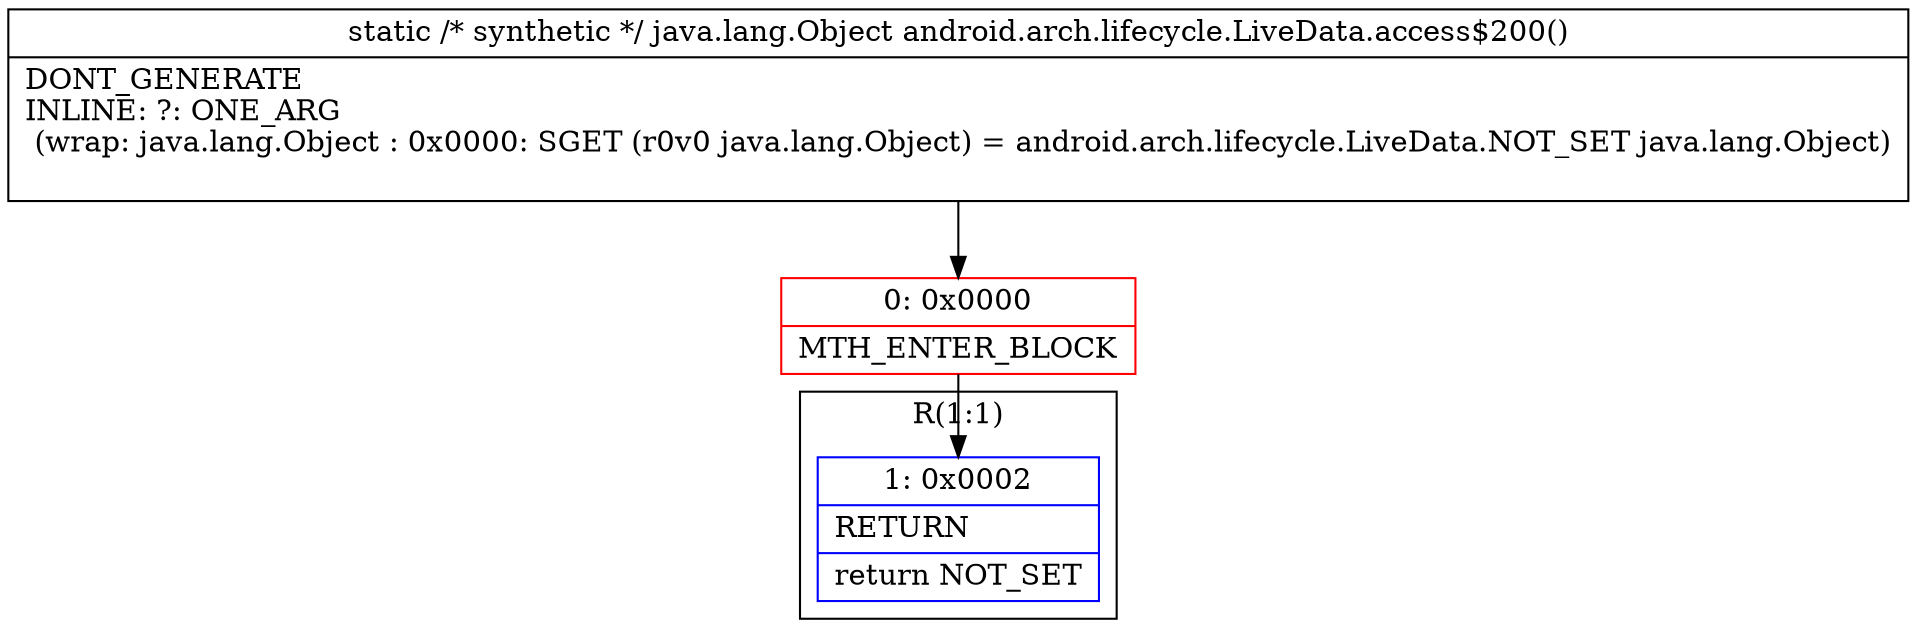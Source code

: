 digraph "CFG forandroid.arch.lifecycle.LiveData.access$200()Ljava\/lang\/Object;" {
subgraph cluster_Region_1703744971 {
label = "R(1:1)";
node [shape=record,color=blue];
Node_1 [shape=record,label="{1\:\ 0x0002|RETURN\l|return NOT_SET\l}"];
}
Node_0 [shape=record,color=red,label="{0\:\ 0x0000|MTH_ENTER_BLOCK\l}"];
MethodNode[shape=record,label="{static \/* synthetic *\/ java.lang.Object android.arch.lifecycle.LiveData.access$200()  | DONT_GENERATE\lINLINE: ?: ONE_ARG  \l  (wrap: java.lang.Object : 0x0000: SGET  (r0v0 java.lang.Object) =  android.arch.lifecycle.LiveData.NOT_SET java.lang.Object)\l\l}"];
MethodNode -> Node_0;
Node_0 -> Node_1;
}

